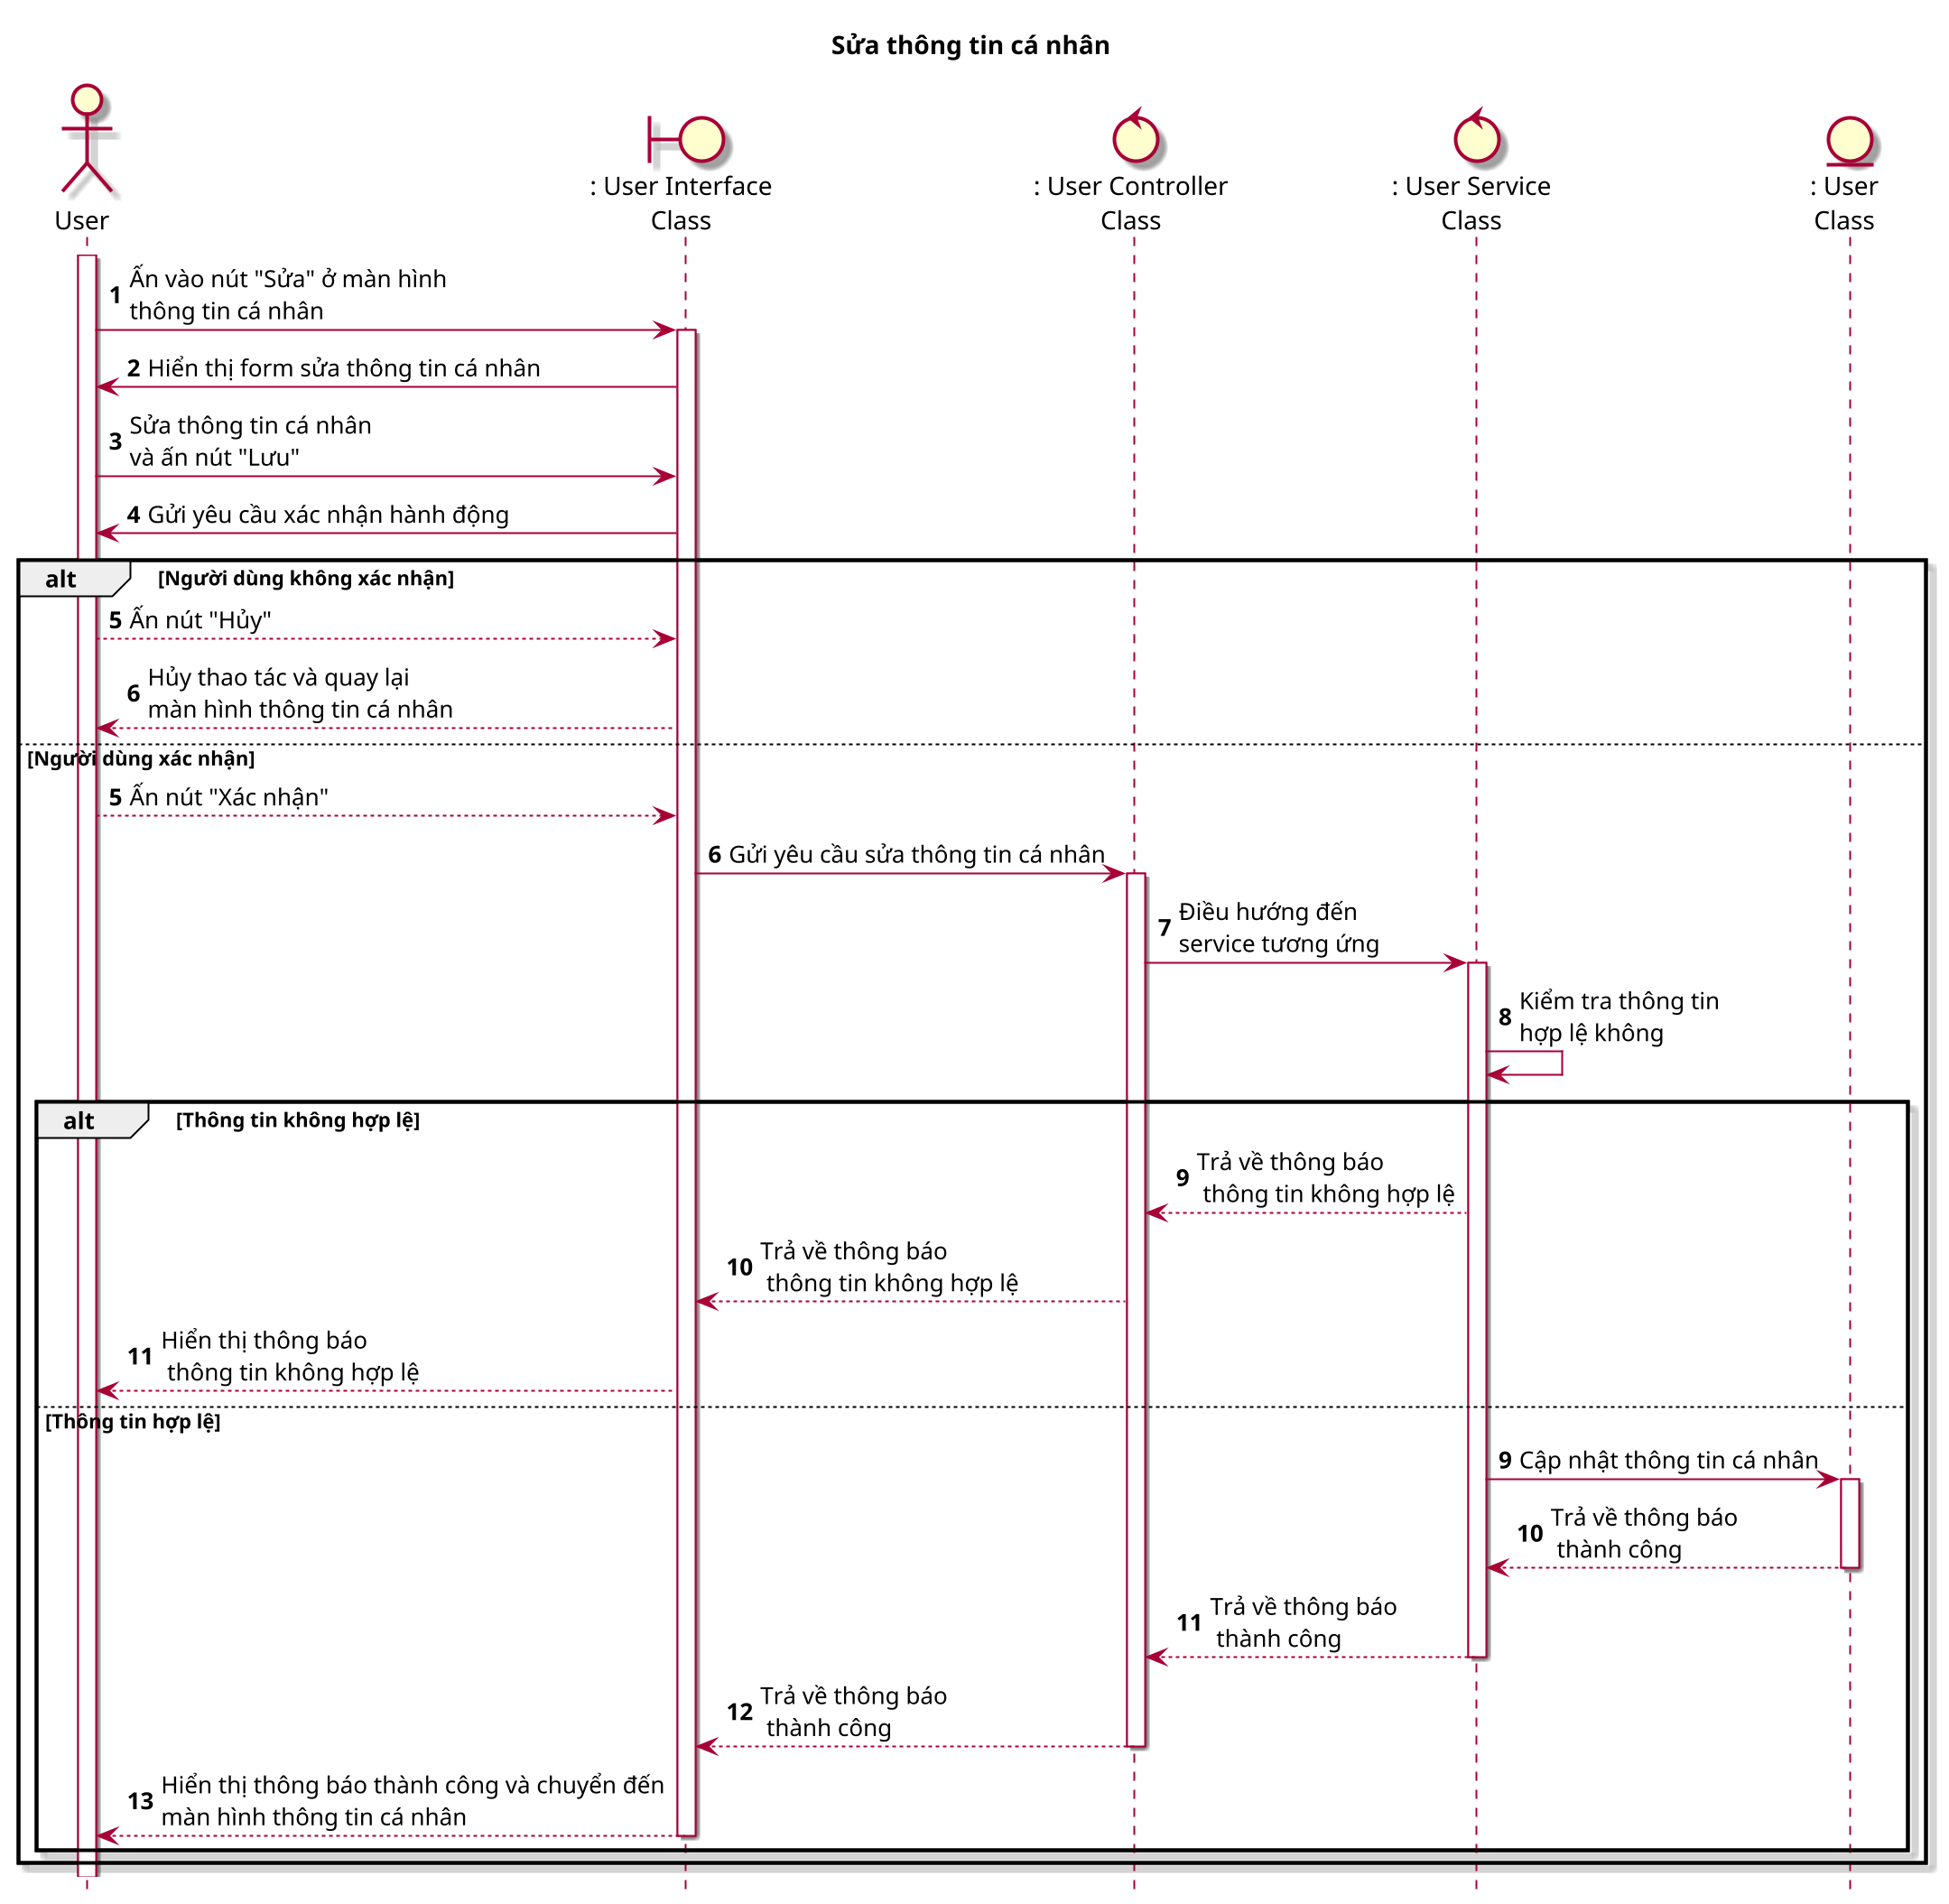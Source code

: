 @startuml SuaThongTinCaNhan

title Sửa thông tin cá nhân

skin rose
scale 2
hide footbox

actor User as user
boundary ": User Interface\nClass" as ui
control ": User Controller\nClass" as uc
control ": User Service\nClass" as us
entity ": User\nClass" as u

autonumber
user++
user -> ui++ : Ấn vào nút "Sửa" ở màn hình\nthông tin cá nhân
ui -> user : Hiển thị form sửa thông tin cá nhân
user -> ui : Sửa thông tin cá nhân\nvà ấn nút "Lưu"
ui -> user : Gửi yêu cầu xác nhận hành động
alt Người dùng không xác nhận
    user --> ui : Ấn nút "Hủy"
    ui --> user : Hủy thao tác và quay lại\nmàn hình thông tin cá nhân
else Người dùng xác nhận
    autonumber 5
    user --> ui: Ấn nút "Xác nhận"
    ui -> uc++ : Gửi yêu cầu sửa thông tin cá nhân
    uc -> us++ : Điều hướng đến\nservice tương ứng
    us -> us : Kiểm tra thông tin\nhợp lệ không
    alt Thông tin không hợp lệ
        us --> uc : Trả về thông báo\n thông tin không hợp lệ
        uc --> ui : Trả về thông báo\n thông tin không hợp lệ
        ui --> user : Hiển thị thông báo\n thông tin không hợp lệ
    else Thông tin hợp lệ
        autonumber 9
        us -> u++ : Cập nhật thông tin cá nhân
        u --> us-- : Trả về thông báo\n thành công
        us --> uc-- : Trả về thông báo\n thành công
        uc --> ui-- : Trả về thông báo\n thành công
        ui --> user-- : Hiển thị thông báo thành công và chuyển đến\nmàn hình thông tin cá nhân
    end
end


@enduml
